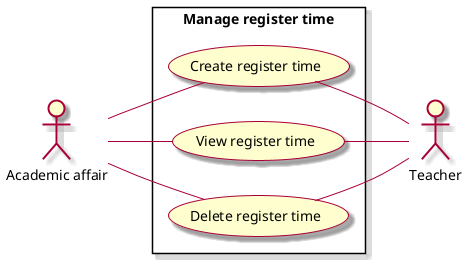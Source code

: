 @startuml ManageRegisterTime

skin rose
left to right direction

actor "Academic affair" as aa
actor "Teacher" as t

rectangle "Manage register time" {
    usecase "Create register time" as createRegisterTime
    usecase "View register time" as viewRegisterTime
    usecase "Delete register time" as deleteRegisterTime
}

aa -- createRegisterTime
aa -- viewRegisterTime
aa -- deleteRegisterTime
createRegisterTime -- t
viewRegisterTime -- t
deleteRegisterTime -- t

@enduml